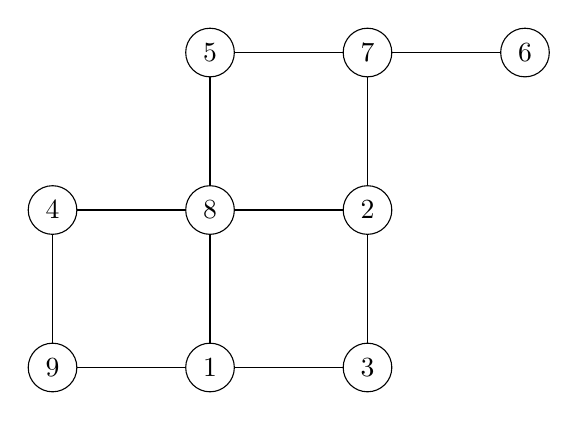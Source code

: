 %\begin{center}
\begin{tikzpicture}
    \foreach\n/\x/\y in {9/0/0,1/2/0,3/4/0,4/0/2,8/2/2,2/4/2,5/2/4,7/4/4,6/6/4}
    {   \node[draw,circle] (N\n) at (\x,\y) {\n};
    }
    \foreach\n/\m in {1/3,1/8,1/9,2/3,2/7,2/8,4/8,4/9,5/7,5/8,6/7}
    {   \draw (N\n) to (N\m);
    }
\end{tikzpicture}
%\end{center}}